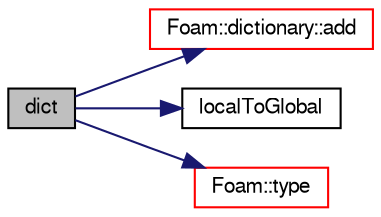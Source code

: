digraph "dict"
{
  bgcolor="transparent";
  edge [fontname="FreeSans",fontsize="10",labelfontname="FreeSans",labelfontsize="10"];
  node [fontname="FreeSans",fontsize="10",shape=record];
  rankdir="LR";
  Node2904 [label="dict",height=0.2,width=0.4,color="black", fillcolor="grey75", style="filled", fontcolor="black"];
  Node2904 -> Node2905 [color="midnightblue",fontsize="10",style="solid",fontname="FreeSans"];
  Node2905 [label="Foam::dictionary::add",height=0.2,width=0.4,color="red",URL="$a26014.html#ac2ddcab42322c8d8af5e5830ab4d431b",tooltip="Add a new entry. "];
  Node2904 -> Node2948 [color="midnightblue",fontsize="10",style="solid",fontname="FreeSans"];
  Node2948 [label="localToGlobal",height=0.2,width=0.4,color="black",URL="$a25010.html#a95dc2dcc60d6bf3f30f93cd78fb75214",tooltip="Convert from local coordinate system to the global Cartesian system. "];
  Node2904 -> Node2949 [color="midnightblue",fontsize="10",style="solid",fontname="FreeSans"];
  Node2949 [label="Foam::type",height=0.2,width=0.4,color="red",URL="$a21124.html#aec48583af672626378f501eb9fc32cd1",tooltip="Return the file type: DIRECTORY or FILE. "];
}
